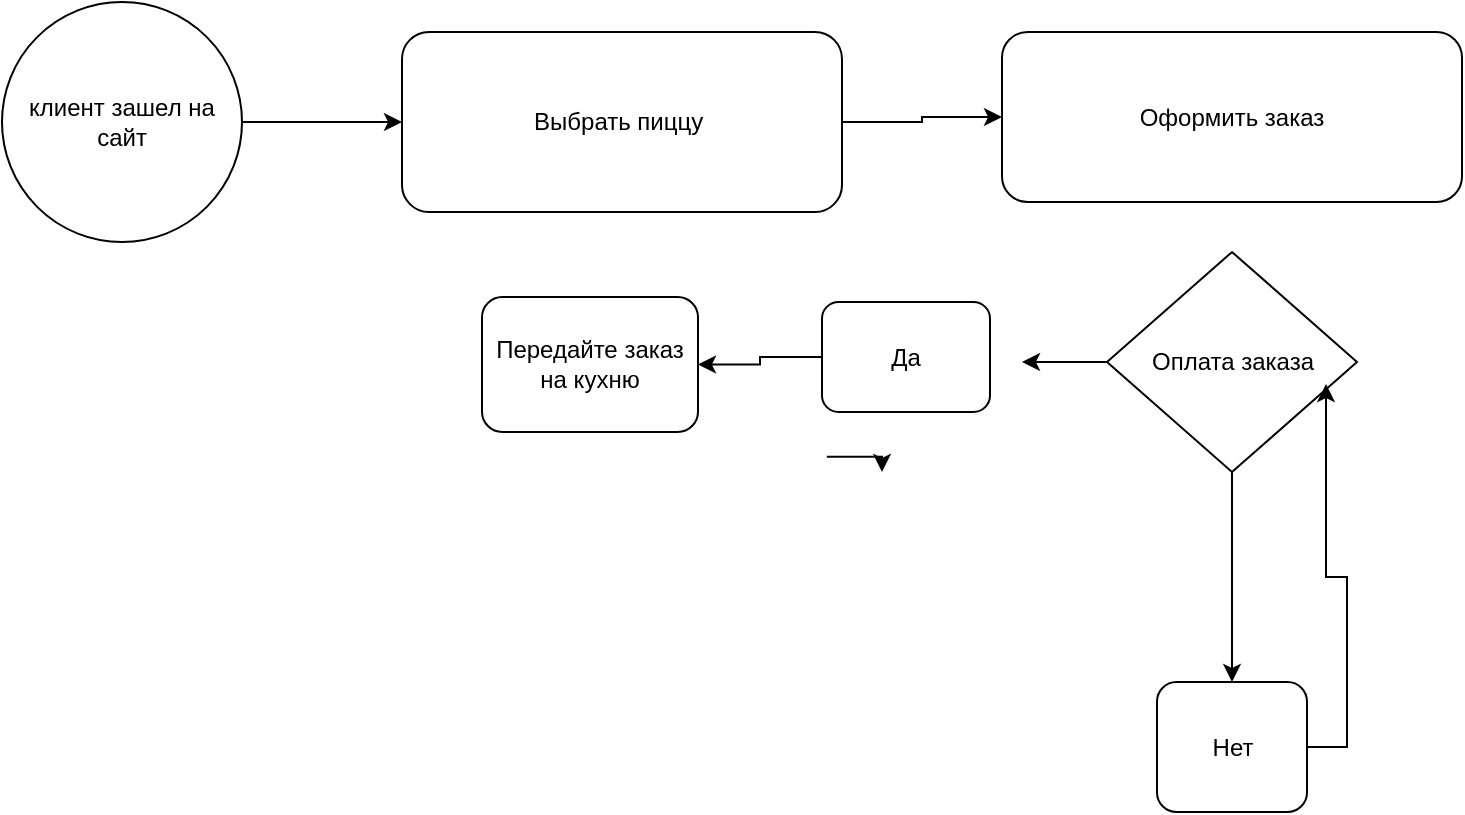 <mxfile version="28.1.2">
  <diagram name="Страница — 1" id="AhlLQsSJkHpMJbFLB1lV">
    <mxGraphModel dx="856" dy="521" grid="1" gridSize="10" guides="1" tooltips="1" connect="1" arrows="1" fold="1" page="1" pageScale="1" pageWidth="827" pageHeight="1169" math="0" shadow="0">
      <root>
        <mxCell id="0" />
        <mxCell id="1" parent="0" />
        <mxCell id="AjGp6MxLMCyMXPZW-3od-3" style="edgeStyle=orthogonalEdgeStyle;rounded=0;orthogonalLoop=1;jettySize=auto;html=1;exitX=1;exitY=1;exitDx=0;exitDy=0;" parent="1" edge="1">
          <mxGeometry relative="1" as="geometry">
            <mxPoint x="480" y="300" as="targetPoint" />
            <mxPoint x="452.426" y="292.426" as="sourcePoint" />
          </mxGeometry>
        </mxCell>
        <mxCell id="AjGp6MxLMCyMXPZW-3od-7" value="" style="edgeStyle=orthogonalEdgeStyle;rounded=0;orthogonalLoop=1;jettySize=auto;html=1;" parent="1" source="AjGp6MxLMCyMXPZW-3od-4" target="AjGp6MxLMCyMXPZW-3od-5" edge="1">
          <mxGeometry relative="1" as="geometry" />
        </mxCell>
        <mxCell id="AjGp6MxLMCyMXPZW-3od-4" value="клиент зашел на сайт" style="ellipse;whiteSpace=wrap;html=1;aspect=fixed;" parent="1" vertex="1">
          <mxGeometry x="40" y="65" width="120" height="120" as="geometry" />
        </mxCell>
        <mxCell id="AjGp6MxLMCyMXPZW-3od-10" value="" style="edgeStyle=orthogonalEdgeStyle;rounded=0;orthogonalLoop=1;jettySize=auto;html=1;" parent="1" source="AjGp6MxLMCyMXPZW-3od-5" target="AjGp6MxLMCyMXPZW-3od-9" edge="1">
          <mxGeometry relative="1" as="geometry" />
        </mxCell>
        <mxCell id="AjGp6MxLMCyMXPZW-3od-5" value="Выбрать пиццу&amp;nbsp;" style="rounded=1;whiteSpace=wrap;html=1;" parent="1" vertex="1">
          <mxGeometry x="240" y="80" width="220" height="90" as="geometry" />
        </mxCell>
        <mxCell id="AjGp6MxLMCyMXPZW-3od-9" value="Оформить заказ" style="rounded=1;whiteSpace=wrap;html=1;" parent="1" vertex="1">
          <mxGeometry x="540" y="80" width="230" height="85" as="geometry" />
        </mxCell>
        <mxCell id="AjGp6MxLMCyMXPZW-3od-12" style="edgeStyle=orthogonalEdgeStyle;rounded=0;orthogonalLoop=1;jettySize=auto;html=1;" parent="1" source="AjGp6MxLMCyMXPZW-3od-11" edge="1">
          <mxGeometry relative="1" as="geometry">
            <mxPoint x="550" y="245" as="targetPoint" />
          </mxGeometry>
        </mxCell>
        <mxCell id="AjGp6MxLMCyMXPZW-3od-15" value="" style="edgeStyle=orthogonalEdgeStyle;rounded=0;orthogonalLoop=1;jettySize=auto;html=1;" parent="1" source="AjGp6MxLMCyMXPZW-3od-11" target="AjGp6MxLMCyMXPZW-3od-14" edge="1">
          <mxGeometry relative="1" as="geometry" />
        </mxCell>
        <mxCell id="AjGp6MxLMCyMXPZW-3od-11" value="Оплата заказа" style="rhombus;whiteSpace=wrap;html=1;" parent="1" vertex="1">
          <mxGeometry x="592.5" y="190" width="125" height="110" as="geometry" />
        </mxCell>
        <mxCell id="AjGp6MxLMCyMXPZW-3od-18" value="" style="edgeStyle=orthogonalEdgeStyle;rounded=0;orthogonalLoop=1;jettySize=auto;html=1;" parent="1" source="AjGp6MxLMCyMXPZW-3od-13" target="AjGp6MxLMCyMXPZW-3od-17" edge="1">
          <mxGeometry relative="1" as="geometry" />
        </mxCell>
        <mxCell id="AjGp6MxLMCyMXPZW-3od-13" value="Да" style="rounded=1;whiteSpace=wrap;html=1;" parent="1" vertex="1">
          <mxGeometry x="450" y="215" width="84" height="55" as="geometry" />
        </mxCell>
        <mxCell id="AjGp6MxLMCyMXPZW-3od-19" style="edgeStyle=orthogonalEdgeStyle;rounded=0;orthogonalLoop=1;jettySize=auto;html=1;exitX=1;exitY=0.5;exitDx=0;exitDy=0;entryX=0.876;entryY=0.6;entryDx=0;entryDy=0;entryPerimeter=0;" parent="1" source="AjGp6MxLMCyMXPZW-3od-14" target="AjGp6MxLMCyMXPZW-3od-11" edge="1">
          <mxGeometry relative="1" as="geometry">
            <mxPoint x="780" y="250" as="targetPoint" />
          </mxGeometry>
        </mxCell>
        <mxCell id="AjGp6MxLMCyMXPZW-3od-14" value="Нет" style="rounded=1;whiteSpace=wrap;html=1;" parent="1" vertex="1">
          <mxGeometry x="617.5" y="405" width="75" height="65" as="geometry" />
        </mxCell>
        <mxCell id="AjGp6MxLMCyMXPZW-3od-17" value="Передайте заказ на кухню" style="rounded=1;whiteSpace=wrap;html=1;" parent="1" vertex="1">
          <mxGeometry x="280" y="212.5" width="108" height="67.5" as="geometry" />
        </mxCell>
      </root>
    </mxGraphModel>
  </diagram>
</mxfile>

